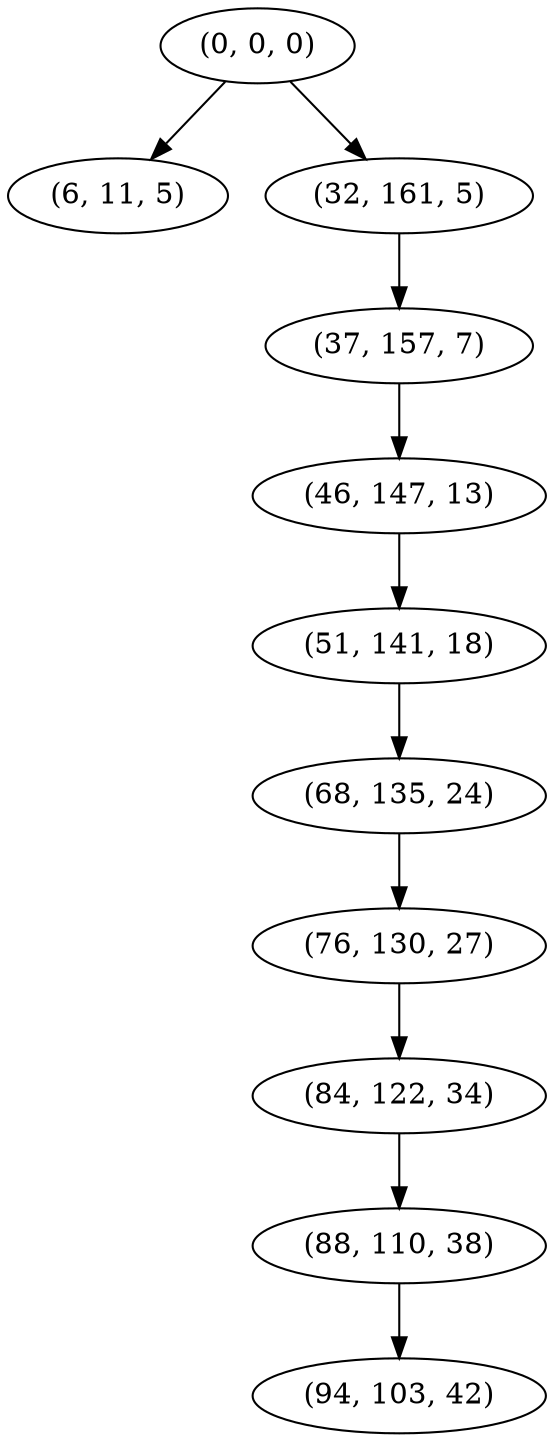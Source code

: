 digraph tree {
    "(0, 0, 0)";
    "(6, 11, 5)";
    "(32, 161, 5)";
    "(37, 157, 7)";
    "(46, 147, 13)";
    "(51, 141, 18)";
    "(68, 135, 24)";
    "(76, 130, 27)";
    "(84, 122, 34)";
    "(88, 110, 38)";
    "(94, 103, 42)";
    "(0, 0, 0)" -> "(6, 11, 5)";
    "(0, 0, 0)" -> "(32, 161, 5)";
    "(32, 161, 5)" -> "(37, 157, 7)";
    "(37, 157, 7)" -> "(46, 147, 13)";
    "(46, 147, 13)" -> "(51, 141, 18)";
    "(51, 141, 18)" -> "(68, 135, 24)";
    "(68, 135, 24)" -> "(76, 130, 27)";
    "(76, 130, 27)" -> "(84, 122, 34)";
    "(84, 122, 34)" -> "(88, 110, 38)";
    "(88, 110, 38)" -> "(94, 103, 42)";
}
